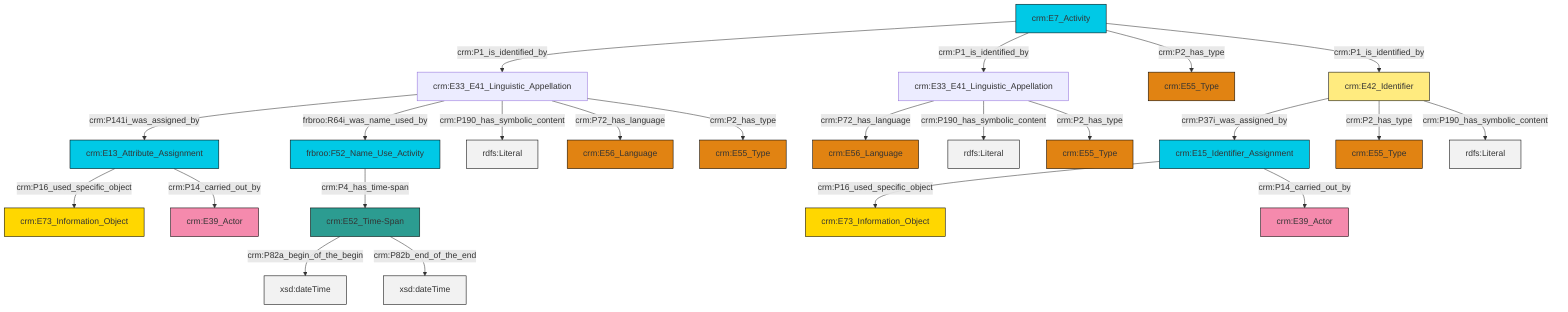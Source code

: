 graph TD
classDef Literal fill:#f2f2f2,stroke:#000000;
classDef CRM_Entity fill:#FFFFFF,stroke:#000000;
classDef Temporal_Entity fill:#00C9E6, stroke:#000000;
classDef Type fill:#E18312, stroke:#000000;
classDef Time-Span fill:#2C9C91, stroke:#000000;
classDef Appellation fill:#FFEB7F, stroke:#000000;
classDef Place fill:#008836, stroke:#000000;
classDef Persistent_Item fill:#B266B2, stroke:#000000;
classDef Conceptual_Object fill:#FFD700, stroke:#000000;
classDef Physical_Thing fill:#D2B48C, stroke:#000000;
classDef Actor fill:#f58aad, stroke:#000000;
classDef PC_Classes fill:#4ce600, stroke:#000000;
classDef Multi fill:#cccccc,stroke:#000000;

0["crm:E52_Time-Span"]:::Time-Span -->|crm:P82a_begin_of_the_begin| 1[xsd:dateTime]:::Literal
2["crm:E33_E41_Linguistic_Appellation"]:::Default -->|crm:P141i_was_assigned_by| 3["crm:E13_Attribute_Assignment"]:::Temporal_Entity
4["crm:E7_Activity"]:::Temporal_Entity -->|crm:P1_is_identified_by| 2["crm:E33_E41_Linguistic_Appellation"]:::Default
3["crm:E13_Attribute_Assignment"]:::Temporal_Entity -->|crm:P16_used_specific_object| 5["crm:E73_Information_Object"]:::Conceptual_Object
8["crm:E42_Identifier"]:::Appellation -->|crm:P37i_was_assigned_by| 9["crm:E15_Identifier_Assignment"]:::Temporal_Entity
9["crm:E15_Identifier_Assignment"]:::Temporal_Entity -->|crm:P16_used_specific_object| 12["crm:E73_Information_Object"]:::Conceptual_Object
8["crm:E42_Identifier"]:::Appellation -->|crm:P2_has_type| 10["crm:E55_Type"]:::Type
20["crm:E33_E41_Linguistic_Appellation"]:::Default -->|crm:P72_has_language| 21["crm:E56_Language"]:::Type
9["crm:E15_Identifier_Assignment"]:::Temporal_Entity -->|crm:P14_carried_out_by| 22["crm:E39_Actor"]:::Actor
3["crm:E13_Attribute_Assignment"]:::Temporal_Entity -->|crm:P14_carried_out_by| 25["crm:E39_Actor"]:::Actor
8["crm:E42_Identifier"]:::Appellation -->|crm:P190_has_symbolic_content| 28[rdfs:Literal]:::Literal
4["crm:E7_Activity"]:::Temporal_Entity -->|crm:P1_is_identified_by| 20["crm:E33_E41_Linguistic_Appellation"]:::Default
2["crm:E33_E41_Linguistic_Appellation"]:::Default -->|frbroo:R64i_was_name_used_by| 18["frbroo:F52_Name_Use_Activity"]:::Temporal_Entity
4["crm:E7_Activity"]:::Temporal_Entity -->|crm:P2_has_type| 29["crm:E55_Type"]:::Type
0["crm:E52_Time-Span"]:::Time-Span -->|crm:P82b_end_of_the_end| 32[xsd:dateTime]:::Literal
2["crm:E33_E41_Linguistic_Appellation"]:::Default -->|crm:P190_has_symbolic_content| 33[rdfs:Literal]:::Literal
20["crm:E33_E41_Linguistic_Appellation"]:::Default -->|crm:P190_has_symbolic_content| 34[rdfs:Literal]:::Literal
18["frbroo:F52_Name_Use_Activity"]:::Temporal_Entity -->|crm:P4_has_time-span| 0["crm:E52_Time-Span"]:::Time-Span
20["crm:E33_E41_Linguistic_Appellation"]:::Default -->|crm:P2_has_type| 23["crm:E55_Type"]:::Type
2["crm:E33_E41_Linguistic_Appellation"]:::Default -->|crm:P72_has_language| 26["crm:E56_Language"]:::Type
2["crm:E33_E41_Linguistic_Appellation"]:::Default -->|crm:P2_has_type| 16["crm:E55_Type"]:::Type
4["crm:E7_Activity"]:::Temporal_Entity -->|crm:P1_is_identified_by| 8["crm:E42_Identifier"]:::Appellation